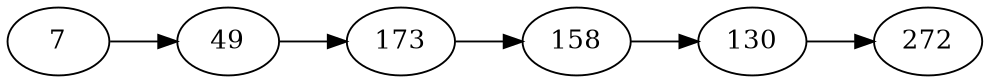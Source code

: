 digraph G {
	size     =	"6.6"   ;
	rankdir  =	"LR"    ;
	7      	->	49      ;
	49     	->	173     ;
	173    	->	158     ;
	158    	->	130     ;
	130    	->	272     ;
}
